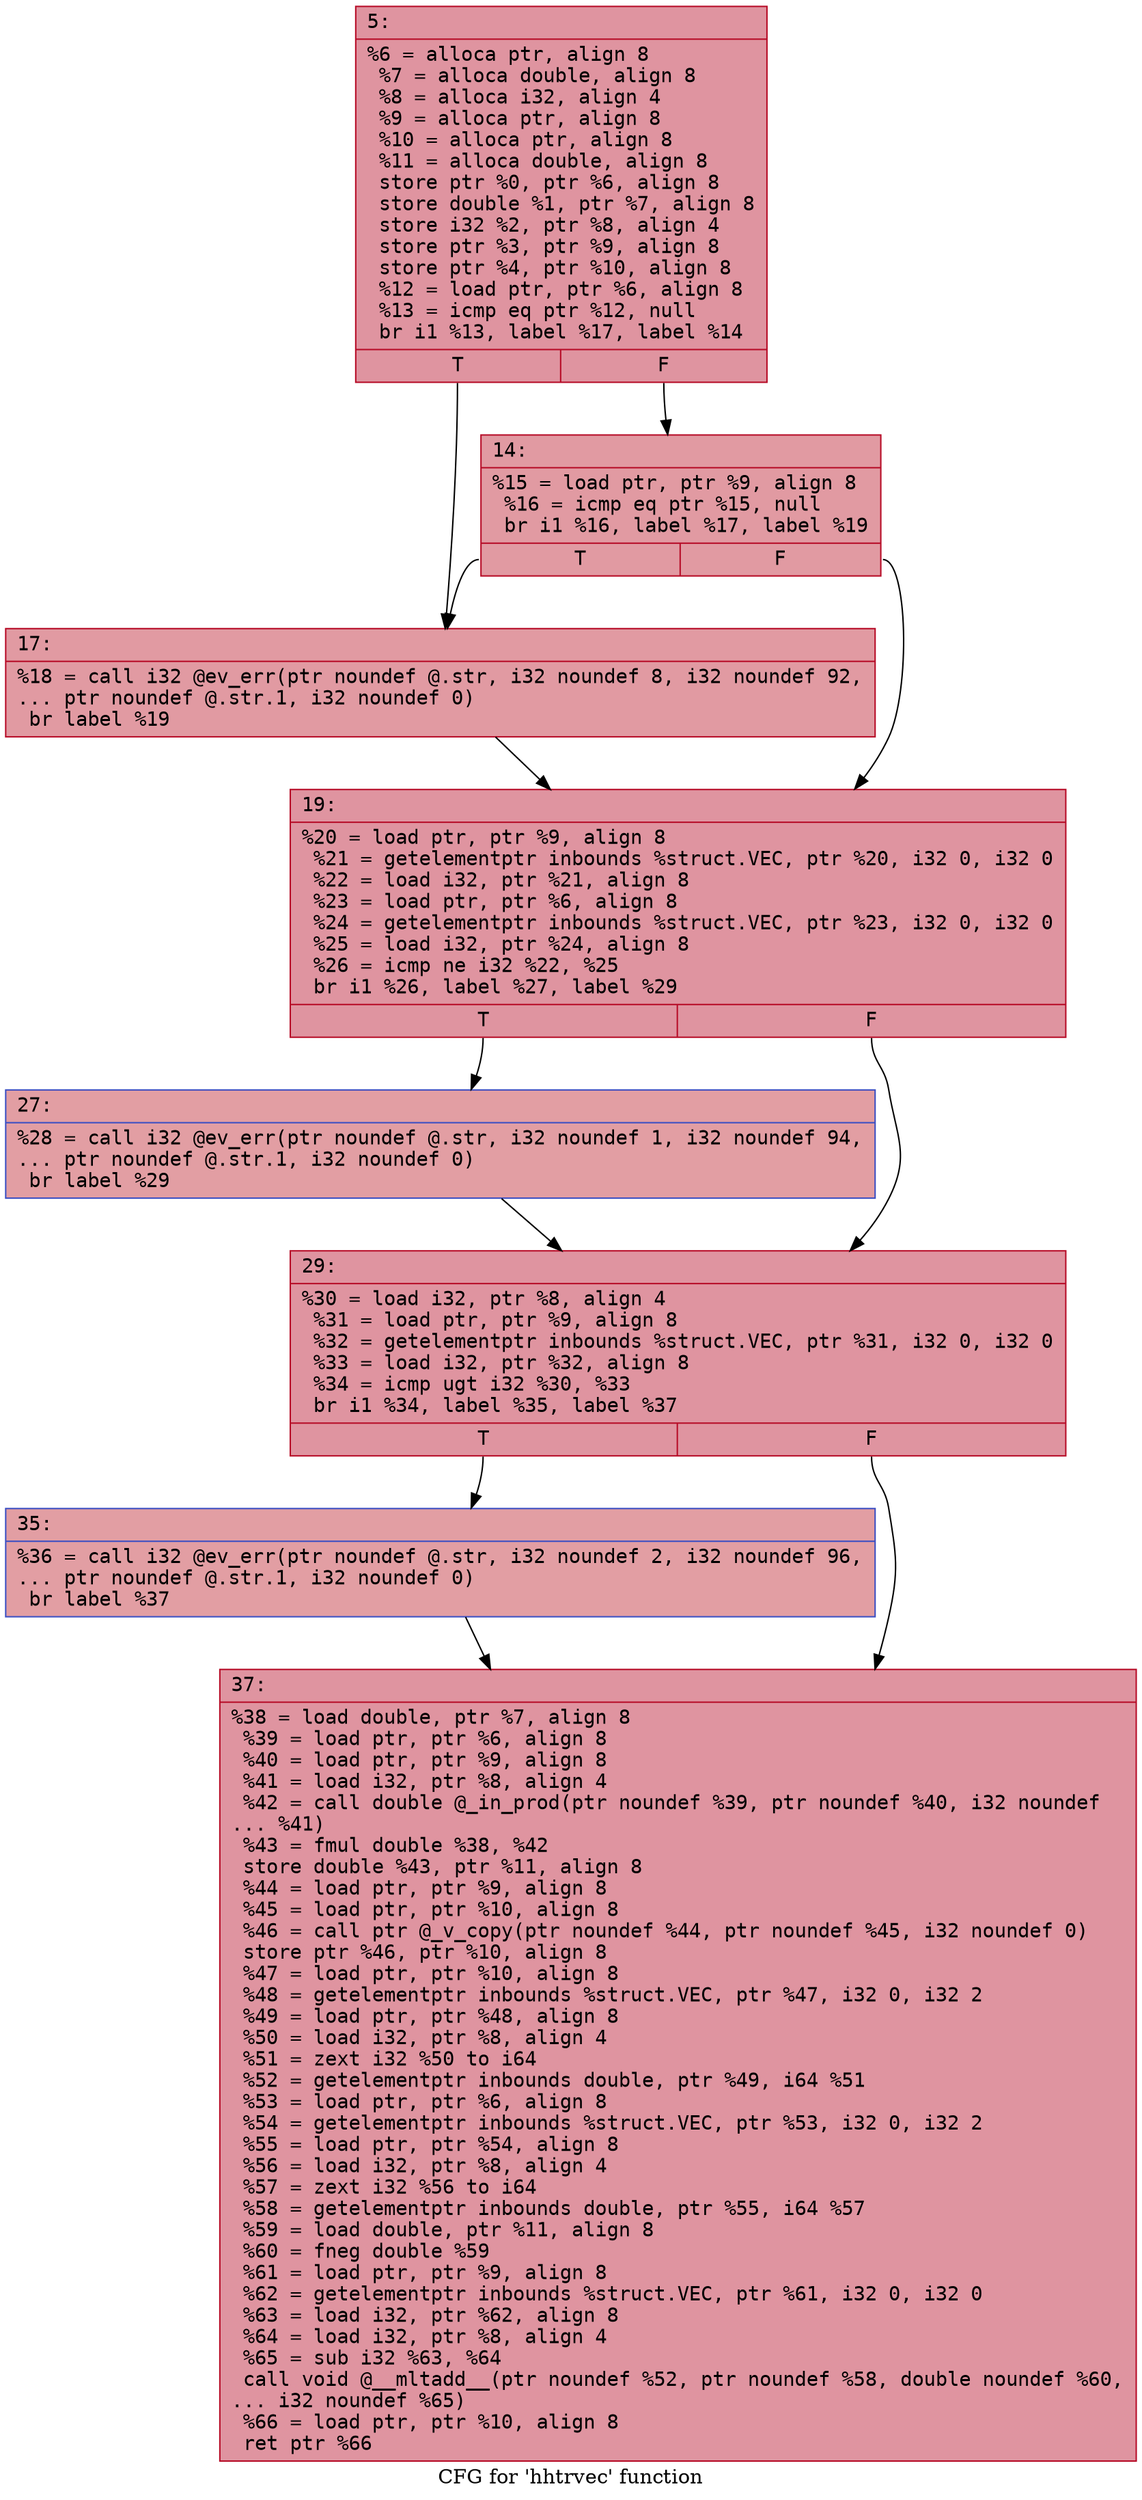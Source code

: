 digraph "CFG for 'hhtrvec' function" {
	label="CFG for 'hhtrvec' function";

	Node0x60000095e120 [shape=record,color="#b70d28ff", style=filled, fillcolor="#b70d2870" fontname="Courier",label="{5:\l|  %6 = alloca ptr, align 8\l  %7 = alloca double, align 8\l  %8 = alloca i32, align 4\l  %9 = alloca ptr, align 8\l  %10 = alloca ptr, align 8\l  %11 = alloca double, align 8\l  store ptr %0, ptr %6, align 8\l  store double %1, ptr %7, align 8\l  store i32 %2, ptr %8, align 4\l  store ptr %3, ptr %9, align 8\l  store ptr %4, ptr %10, align 8\l  %12 = load ptr, ptr %6, align 8\l  %13 = icmp eq ptr %12, null\l  br i1 %13, label %17, label %14\l|{<s0>T|<s1>F}}"];
	Node0x60000095e120:s0 -> Node0x60000095e1c0[tooltip="5 -> 17\nProbability 37.50%" ];
	Node0x60000095e120:s1 -> Node0x60000095e170[tooltip="5 -> 14\nProbability 62.50%" ];
	Node0x60000095e170 [shape=record,color="#b70d28ff", style=filled, fillcolor="#bb1b2c70" fontname="Courier",label="{14:\l|  %15 = load ptr, ptr %9, align 8\l  %16 = icmp eq ptr %15, null\l  br i1 %16, label %17, label %19\l|{<s0>T|<s1>F}}"];
	Node0x60000095e170:s0 -> Node0x60000095e1c0[tooltip="14 -> 17\nProbability 37.50%" ];
	Node0x60000095e170:s1 -> Node0x60000095e210[tooltip="14 -> 19\nProbability 62.50%" ];
	Node0x60000095e1c0 [shape=record,color="#b70d28ff", style=filled, fillcolor="#bb1b2c70" fontname="Courier",label="{17:\l|  %18 = call i32 @ev_err(ptr noundef @.str, i32 noundef 8, i32 noundef 92,\l... ptr noundef @.str.1, i32 noundef 0)\l  br label %19\l}"];
	Node0x60000095e1c0 -> Node0x60000095e210[tooltip="17 -> 19\nProbability 100.00%" ];
	Node0x60000095e210 [shape=record,color="#b70d28ff", style=filled, fillcolor="#b70d2870" fontname="Courier",label="{19:\l|  %20 = load ptr, ptr %9, align 8\l  %21 = getelementptr inbounds %struct.VEC, ptr %20, i32 0, i32 0\l  %22 = load i32, ptr %21, align 8\l  %23 = load ptr, ptr %6, align 8\l  %24 = getelementptr inbounds %struct.VEC, ptr %23, i32 0, i32 0\l  %25 = load i32, ptr %24, align 8\l  %26 = icmp ne i32 %22, %25\l  br i1 %26, label %27, label %29\l|{<s0>T|<s1>F}}"];
	Node0x60000095e210:s0 -> Node0x60000095e260[tooltip="19 -> 27\nProbability 50.00%" ];
	Node0x60000095e210:s1 -> Node0x60000095e2b0[tooltip="19 -> 29\nProbability 50.00%" ];
	Node0x60000095e260 [shape=record,color="#3d50c3ff", style=filled, fillcolor="#be242e70" fontname="Courier",label="{27:\l|  %28 = call i32 @ev_err(ptr noundef @.str, i32 noundef 1, i32 noundef 94,\l... ptr noundef @.str.1, i32 noundef 0)\l  br label %29\l}"];
	Node0x60000095e260 -> Node0x60000095e2b0[tooltip="27 -> 29\nProbability 100.00%" ];
	Node0x60000095e2b0 [shape=record,color="#b70d28ff", style=filled, fillcolor="#b70d2870" fontname="Courier",label="{29:\l|  %30 = load i32, ptr %8, align 4\l  %31 = load ptr, ptr %9, align 8\l  %32 = getelementptr inbounds %struct.VEC, ptr %31, i32 0, i32 0\l  %33 = load i32, ptr %32, align 8\l  %34 = icmp ugt i32 %30, %33\l  br i1 %34, label %35, label %37\l|{<s0>T|<s1>F}}"];
	Node0x60000095e2b0:s0 -> Node0x60000095e300[tooltip="29 -> 35\nProbability 50.00%" ];
	Node0x60000095e2b0:s1 -> Node0x60000095e350[tooltip="29 -> 37\nProbability 50.00%" ];
	Node0x60000095e300 [shape=record,color="#3d50c3ff", style=filled, fillcolor="#be242e70" fontname="Courier",label="{35:\l|  %36 = call i32 @ev_err(ptr noundef @.str, i32 noundef 2, i32 noundef 96,\l... ptr noundef @.str.1, i32 noundef 0)\l  br label %37\l}"];
	Node0x60000095e300 -> Node0x60000095e350[tooltip="35 -> 37\nProbability 100.00%" ];
	Node0x60000095e350 [shape=record,color="#b70d28ff", style=filled, fillcolor="#b70d2870" fontname="Courier",label="{37:\l|  %38 = load double, ptr %7, align 8\l  %39 = load ptr, ptr %6, align 8\l  %40 = load ptr, ptr %9, align 8\l  %41 = load i32, ptr %8, align 4\l  %42 = call double @_in_prod(ptr noundef %39, ptr noundef %40, i32 noundef\l... %41)\l  %43 = fmul double %38, %42\l  store double %43, ptr %11, align 8\l  %44 = load ptr, ptr %9, align 8\l  %45 = load ptr, ptr %10, align 8\l  %46 = call ptr @_v_copy(ptr noundef %44, ptr noundef %45, i32 noundef 0)\l  store ptr %46, ptr %10, align 8\l  %47 = load ptr, ptr %10, align 8\l  %48 = getelementptr inbounds %struct.VEC, ptr %47, i32 0, i32 2\l  %49 = load ptr, ptr %48, align 8\l  %50 = load i32, ptr %8, align 4\l  %51 = zext i32 %50 to i64\l  %52 = getelementptr inbounds double, ptr %49, i64 %51\l  %53 = load ptr, ptr %6, align 8\l  %54 = getelementptr inbounds %struct.VEC, ptr %53, i32 0, i32 2\l  %55 = load ptr, ptr %54, align 8\l  %56 = load i32, ptr %8, align 4\l  %57 = zext i32 %56 to i64\l  %58 = getelementptr inbounds double, ptr %55, i64 %57\l  %59 = load double, ptr %11, align 8\l  %60 = fneg double %59\l  %61 = load ptr, ptr %9, align 8\l  %62 = getelementptr inbounds %struct.VEC, ptr %61, i32 0, i32 0\l  %63 = load i32, ptr %62, align 8\l  %64 = load i32, ptr %8, align 4\l  %65 = sub i32 %63, %64\l  call void @__mltadd__(ptr noundef %52, ptr noundef %58, double noundef %60,\l... i32 noundef %65)\l  %66 = load ptr, ptr %10, align 8\l  ret ptr %66\l}"];
}
